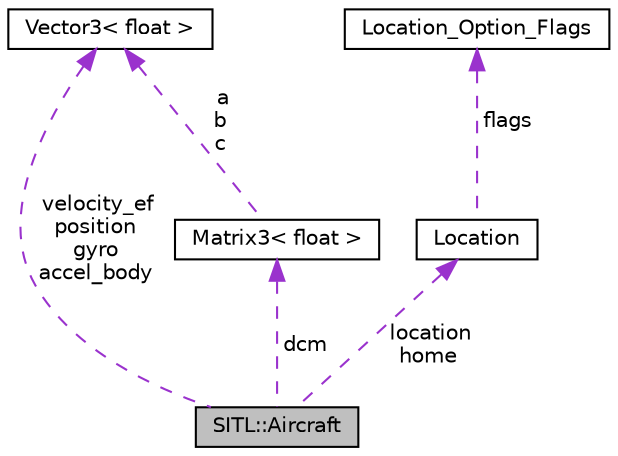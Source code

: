 digraph "SITL::Aircraft"
{
 // INTERACTIVE_SVG=YES
  edge [fontname="Helvetica",fontsize="10",labelfontname="Helvetica",labelfontsize="10"];
  node [fontname="Helvetica",fontsize="10",shape=record];
  Node1 [label="SITL::Aircraft",height=0.2,width=0.4,color="black", fillcolor="grey75", style="filled", fontcolor="black"];
  Node2 -> Node1 [dir="back",color="darkorchid3",fontsize="10",style="dashed",label=" dcm" ,fontname="Helvetica"];
  Node2 [label="Matrix3\< float \>",height=0.2,width=0.4,color="black", fillcolor="white", style="filled",URL="$classMatrix3.html"];
  Node3 -> Node2 [dir="back",color="darkorchid3",fontsize="10",style="dashed",label=" a\nb\nc" ,fontname="Helvetica"];
  Node3 [label="Vector3\< float \>",height=0.2,width=0.4,color="black", fillcolor="white", style="filled",URL="$classVector3.html"];
  Node3 -> Node1 [dir="back",color="darkorchid3",fontsize="10",style="dashed",label=" velocity_ef\nposition\ngyro\naccel_body" ,fontname="Helvetica"];
  Node4 -> Node1 [dir="back",color="darkorchid3",fontsize="10",style="dashed",label=" location\nhome" ,fontname="Helvetica"];
  Node4 [label="Location",height=0.2,width=0.4,color="black", fillcolor="white", style="filled",URL="$structLocation.html"];
  Node5 -> Node4 [dir="back",color="darkorchid3",fontsize="10",style="dashed",label=" flags" ,fontname="Helvetica"];
  Node5 [label="Location_Option_Flags",height=0.2,width=0.4,color="black", fillcolor="white", style="filled",URL="$structLocation__Option__Flags.html"];
}

